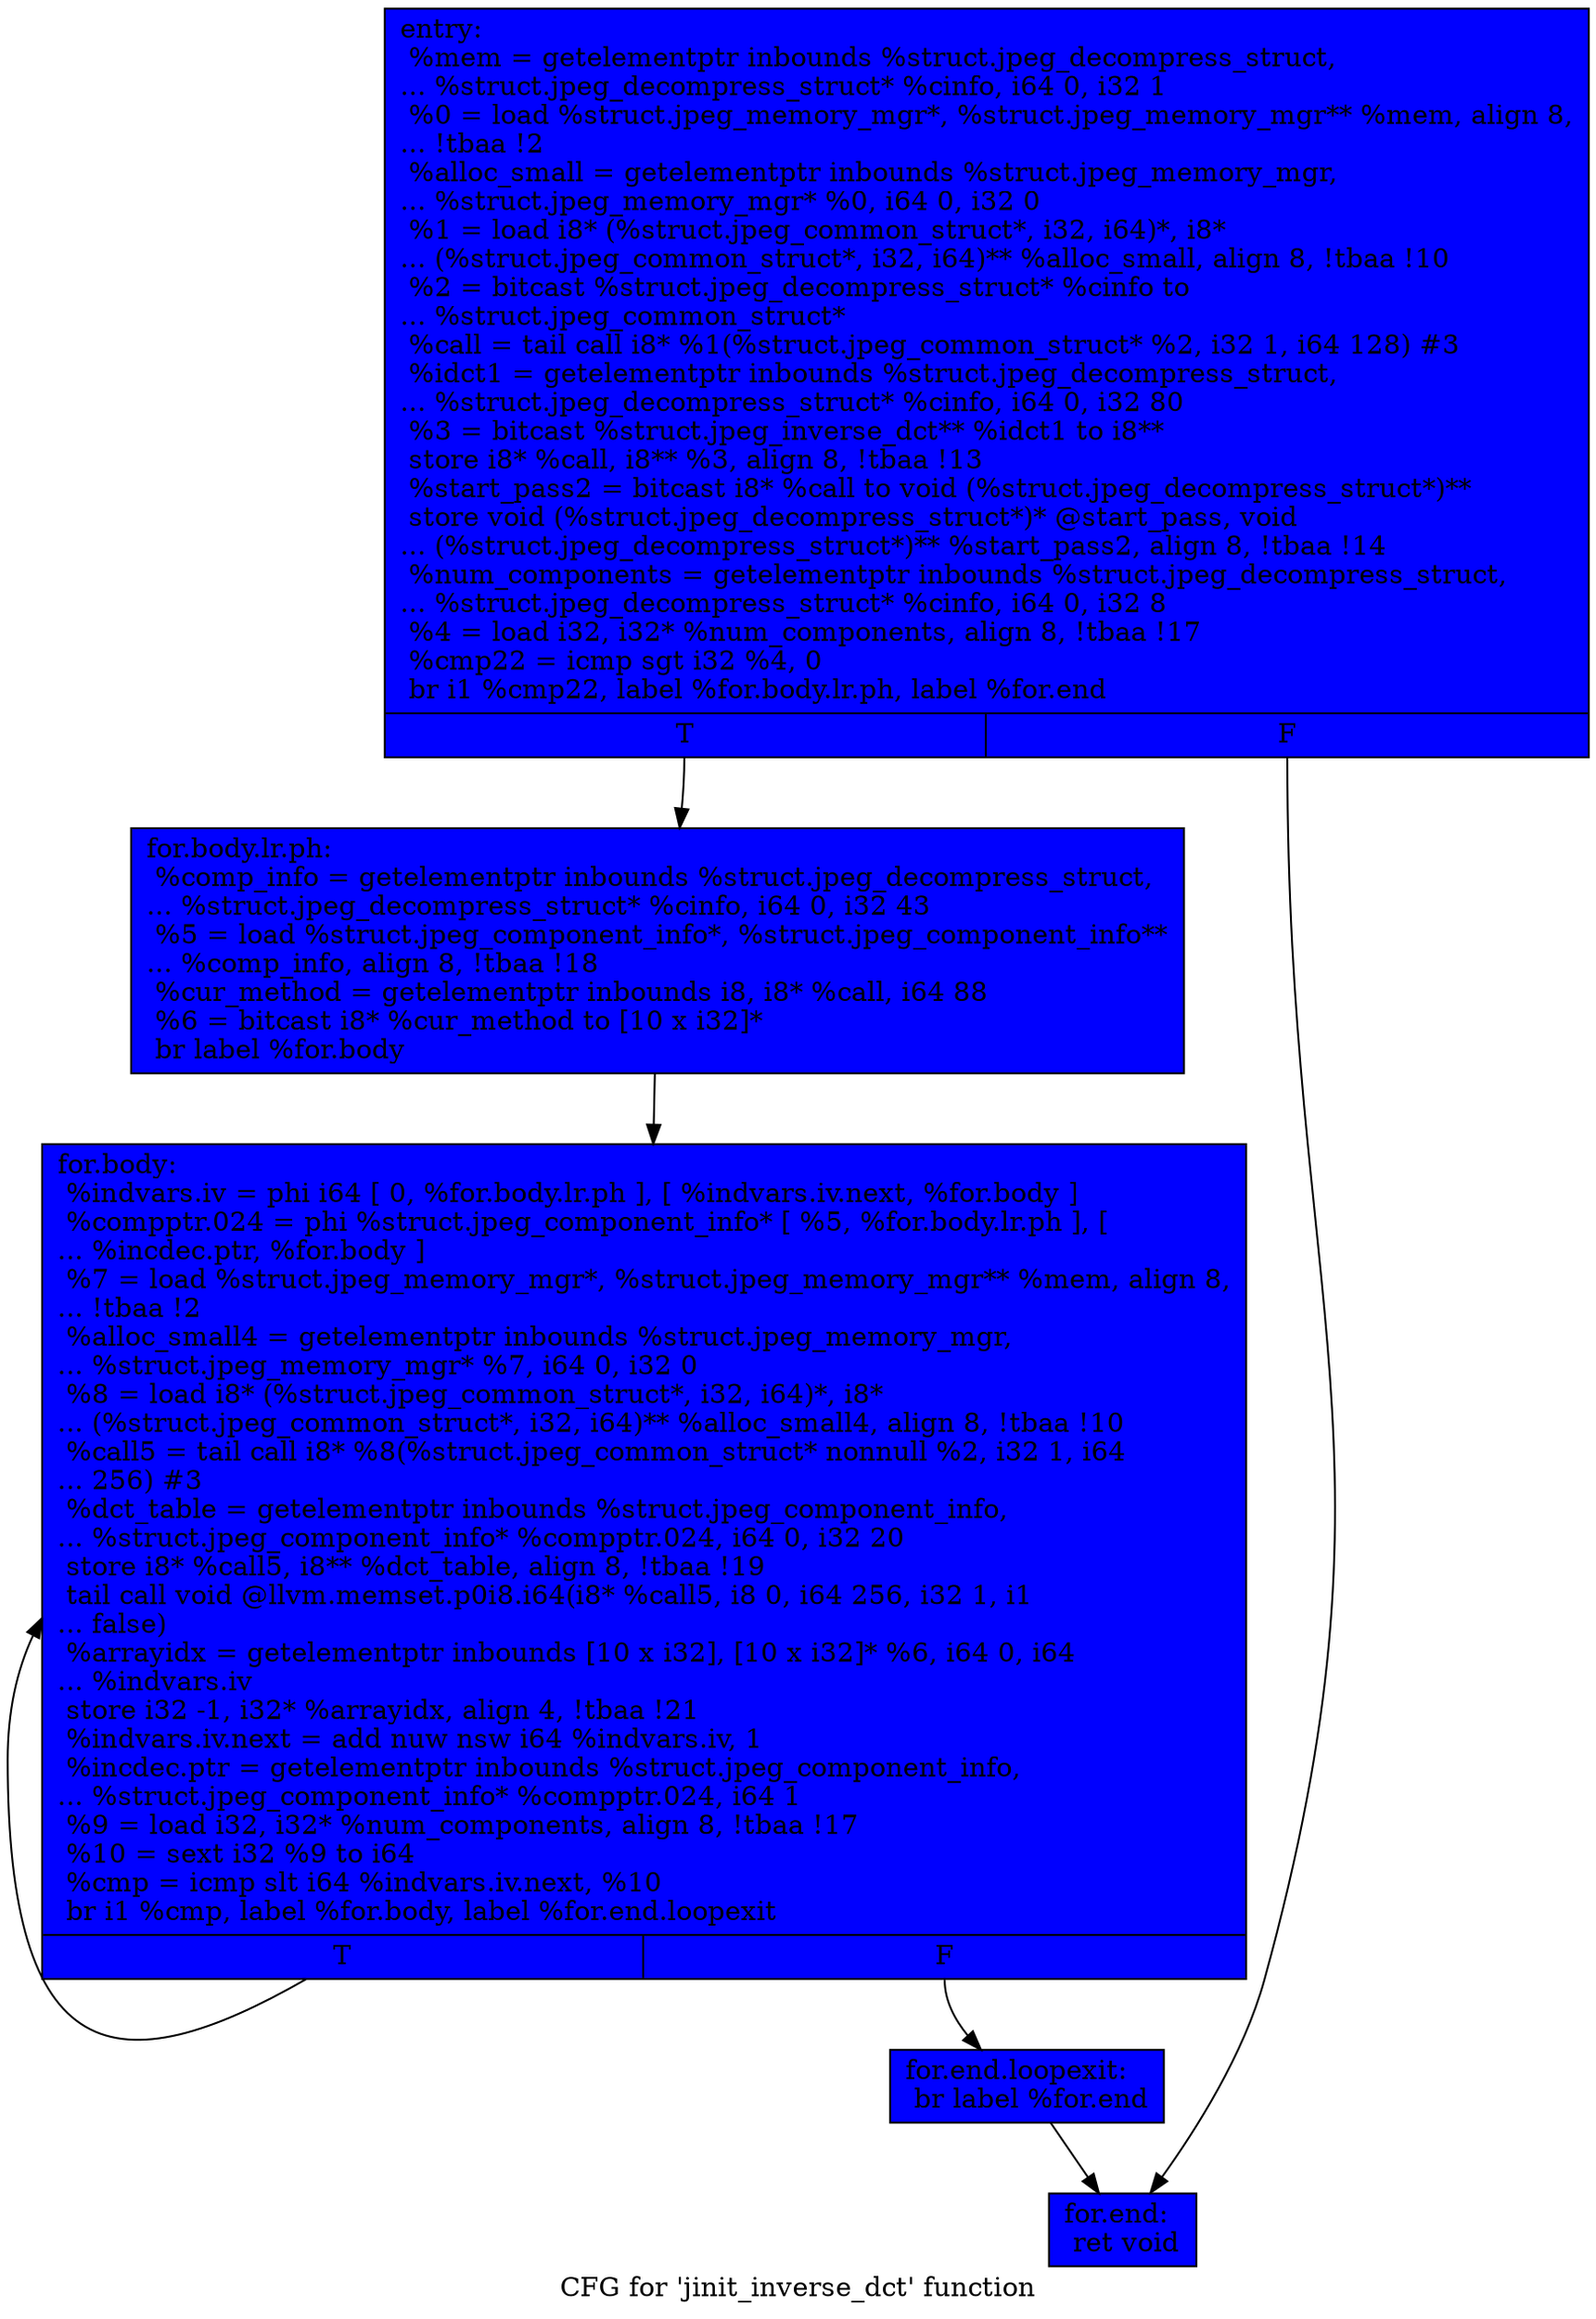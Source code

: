 digraph "CFG for 'jinit_inverse_dct' function" {
	label="CFG for 'jinit_inverse_dct' function";

	Node0x585aa40 [shape=record, style = filled, fillcolor = blue, label="{entry:\l  %mem = getelementptr inbounds %struct.jpeg_decompress_struct,\l... %struct.jpeg_decompress_struct* %cinfo, i64 0, i32 1\l  %0 = load %struct.jpeg_memory_mgr*, %struct.jpeg_memory_mgr** %mem, align 8,\l... !tbaa !2\l  %alloc_small = getelementptr inbounds %struct.jpeg_memory_mgr,\l... %struct.jpeg_memory_mgr* %0, i64 0, i32 0\l  %1 = load i8* (%struct.jpeg_common_struct*, i32, i64)*, i8*\l... (%struct.jpeg_common_struct*, i32, i64)** %alloc_small, align 8, !tbaa !10\l  %2 = bitcast %struct.jpeg_decompress_struct* %cinfo to\l... %struct.jpeg_common_struct*\l  %call = tail call i8* %1(%struct.jpeg_common_struct* %2, i32 1, i64 128) #3\l  %idct1 = getelementptr inbounds %struct.jpeg_decompress_struct,\l... %struct.jpeg_decompress_struct* %cinfo, i64 0, i32 80\l  %3 = bitcast %struct.jpeg_inverse_dct** %idct1 to i8**\l  store i8* %call, i8** %3, align 8, !tbaa !13\l  %start_pass2 = bitcast i8* %call to void (%struct.jpeg_decompress_struct*)**\l  store void (%struct.jpeg_decompress_struct*)* @start_pass, void\l... (%struct.jpeg_decompress_struct*)** %start_pass2, align 8, !tbaa !14\l  %num_components = getelementptr inbounds %struct.jpeg_decompress_struct,\l... %struct.jpeg_decompress_struct* %cinfo, i64 0, i32 8\l  %4 = load i32, i32* %num_components, align 8, !tbaa !17\l  %cmp22 = icmp sgt i32 %4, 0\l  br i1 %cmp22, label %for.body.lr.ph, label %for.end\l|{<s0>T|<s1>F}}"];
	Node0x585aa40:s0 -> Node0x585cc40;
	Node0x585aa40:s1 -> Node0x585ccf0;
	Node0x585cc40 [shape=record, style = filled, fillcolor = blue, label="{for.body.lr.ph:                                   \l  %comp_info = getelementptr inbounds %struct.jpeg_decompress_struct,\l... %struct.jpeg_decompress_struct* %cinfo, i64 0, i32 43\l  %5 = load %struct.jpeg_component_info*, %struct.jpeg_component_info**\l... %comp_info, align 8, !tbaa !18\l  %cur_method = getelementptr inbounds i8, i8* %call, i64 88\l  %6 = bitcast i8* %cur_method to [10 x i32]*\l  br label %for.body\l}"];
	Node0x585cc40 -> Node0x585a9a0;
	Node0x585a9a0 [shape=record, style = filled, fillcolor = blue, label="{for.body:                                         \l  %indvars.iv = phi i64 [ 0, %for.body.lr.ph ], [ %indvars.iv.next, %for.body ]\l  %compptr.024 = phi %struct.jpeg_component_info* [ %5, %for.body.lr.ph ], [\l... %incdec.ptr, %for.body ]\l  %7 = load %struct.jpeg_memory_mgr*, %struct.jpeg_memory_mgr** %mem, align 8,\l... !tbaa !2\l  %alloc_small4 = getelementptr inbounds %struct.jpeg_memory_mgr,\l... %struct.jpeg_memory_mgr* %7, i64 0, i32 0\l  %8 = load i8* (%struct.jpeg_common_struct*, i32, i64)*, i8*\l... (%struct.jpeg_common_struct*, i32, i64)** %alloc_small4, align 8, !tbaa !10\l  %call5 = tail call i8* %8(%struct.jpeg_common_struct* nonnull %2, i32 1, i64\l... 256) #3\l  %dct_table = getelementptr inbounds %struct.jpeg_component_info,\l... %struct.jpeg_component_info* %compptr.024, i64 0, i32 20\l  store i8* %call5, i8** %dct_table, align 8, !tbaa !19\l  tail call void @llvm.memset.p0i8.i64(i8* %call5, i8 0, i64 256, i32 1, i1\l... false)\l  %arrayidx = getelementptr inbounds [10 x i32], [10 x i32]* %6, i64 0, i64\l... %indvars.iv\l  store i32 -1, i32* %arrayidx, align 4, !tbaa !21\l  %indvars.iv.next = add nuw nsw i64 %indvars.iv, 1\l  %incdec.ptr = getelementptr inbounds %struct.jpeg_component_info,\l... %struct.jpeg_component_info* %compptr.024, i64 1\l  %9 = load i32, i32* %num_components, align 8, !tbaa !17\l  %10 = sext i32 %9 to i64\l  %cmp = icmp slt i64 %indvars.iv.next, %10\l  br i1 %cmp, label %for.body, label %for.end.loopexit\l|{<s0>T|<s1>F}}"];
	Node0x585a9a0:s0 -> Node0x585a9a0;
	Node0x585a9a0:s1 -> Node0x585f8f0;
	Node0x585f8f0 [shape=record, style = filled, fillcolor = blue, label="{for.end.loopexit:                                 \l  br label %for.end\l}"];
	Node0x585f8f0 -> Node0x585ccf0;
	Node0x585ccf0 [shape=record, style = filled, fillcolor = blue, label="{for.end:                                          \l  ret void\l}"];
}
